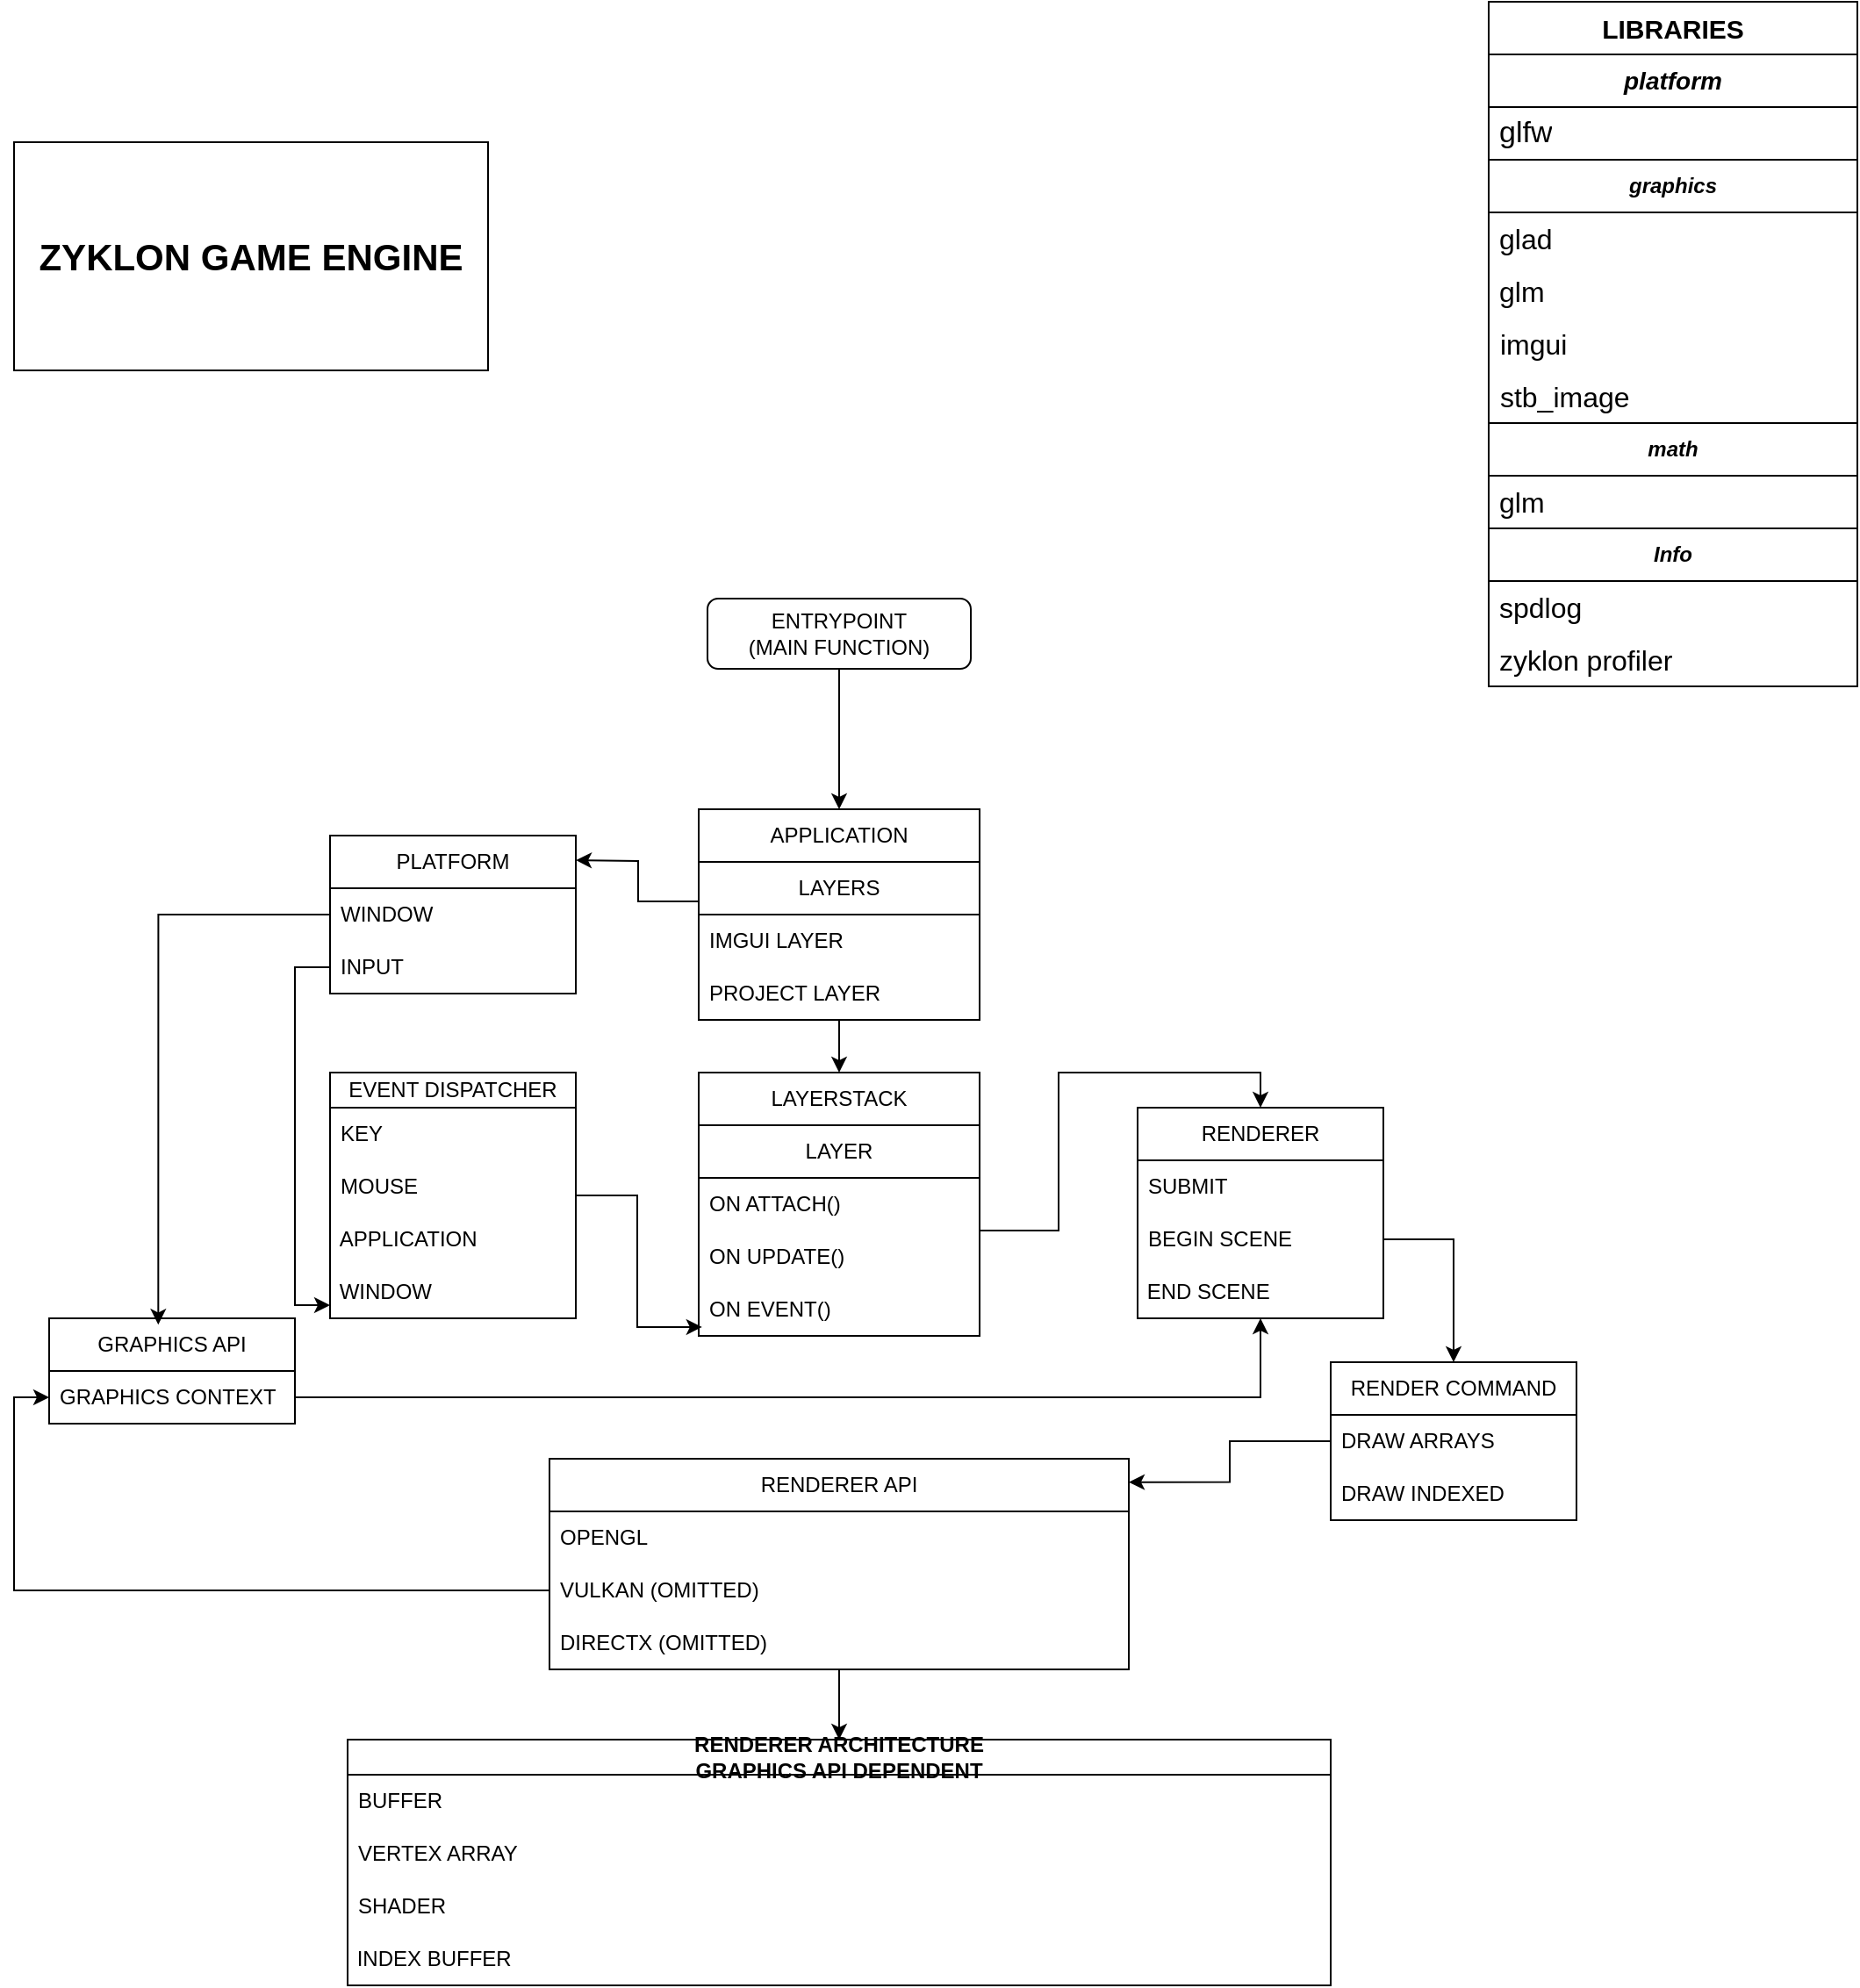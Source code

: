 <mxfile version="24.7.8">
  <diagram name="Page-1" id="9f46799a-70d6-7492-0946-bef42562c5a5">
    <mxGraphModel dx="1373" dy="1885" grid="1" gridSize="10" guides="1" tooltips="1" connect="1" arrows="1" fold="1" page="1" pageScale="1" pageWidth="1100" pageHeight="850" background="none" math="0" shadow="0">
      <root>
        <mxCell id="0" />
        <mxCell id="1" parent="0" />
        <mxCell id="1HcElYViuS3CACR91JE5-3" value="LAYERSTACK" style="swimlane;fontStyle=0;childLayout=stackLayout;horizontal=1;startSize=30;horizontalStack=0;resizeParent=1;resizeParentMax=0;resizeLast=0;collapsible=1;marginBottom=0;whiteSpace=wrap;html=1;" vertex="1" parent="1">
          <mxGeometry x="410" y="170" width="160" height="150" as="geometry" />
        </mxCell>
        <mxCell id="1HcElYViuS3CACR91JE5-22" value="LAYER" style="swimlane;fontStyle=0;childLayout=stackLayout;horizontal=1;startSize=30;horizontalStack=0;resizeParent=1;resizeParentMax=0;resizeLast=0;collapsible=1;marginBottom=0;whiteSpace=wrap;html=1;" vertex="1" parent="1HcElYViuS3CACR91JE5-3">
          <mxGeometry y="30" width="160" height="120" as="geometry" />
        </mxCell>
        <mxCell id="1HcElYViuS3CACR91JE5-23" value="ON ATTACH()" style="text;strokeColor=none;fillColor=none;align=left;verticalAlign=middle;spacingLeft=4;spacingRight=4;overflow=hidden;points=[[0,0.5],[1,0.5]];portConstraint=eastwest;rotatable=0;whiteSpace=wrap;html=1;" vertex="1" parent="1HcElYViuS3CACR91JE5-22">
          <mxGeometry y="30" width="160" height="30" as="geometry" />
        </mxCell>
        <mxCell id="1HcElYViuS3CACR91JE5-24" value="ON UPDATE()" style="text;strokeColor=none;fillColor=none;align=left;verticalAlign=middle;spacingLeft=4;spacingRight=4;overflow=hidden;points=[[0,0.5],[1,0.5]];portConstraint=eastwest;rotatable=0;whiteSpace=wrap;html=1;" vertex="1" parent="1HcElYViuS3CACR91JE5-22">
          <mxGeometry y="60" width="160" height="30" as="geometry" />
        </mxCell>
        <mxCell id="1HcElYViuS3CACR91JE5-25" value="ON EVENT()" style="text;strokeColor=none;fillColor=none;align=left;verticalAlign=middle;spacingLeft=4;spacingRight=4;overflow=hidden;points=[[0,0.5],[1,0.5]];portConstraint=eastwest;rotatable=0;whiteSpace=wrap;html=1;" vertex="1" parent="1HcElYViuS3CACR91JE5-22">
          <mxGeometry y="90" width="160" height="30" as="geometry" />
        </mxCell>
        <mxCell id="1HcElYViuS3CACR91JE5-7" value="ZYKLON GAME ENGINE" style="rounded=0;whiteSpace=wrap;html=1;fontSize=21;fontStyle=1" vertex="1" parent="1">
          <mxGeometry x="20" y="-360" width="270" height="130" as="geometry" />
        </mxCell>
        <mxCell id="1HcElYViuS3CACR91JE5-16" value="APPLICATION" style="swimlane;fontStyle=0;childLayout=stackLayout;horizontal=1;startSize=30;horizontalStack=0;resizeParent=1;resizeParentMax=0;resizeLast=0;collapsible=1;marginBottom=0;whiteSpace=wrap;html=1;" vertex="1" parent="1">
          <mxGeometry x="410" y="20" width="160" height="120" as="geometry" />
        </mxCell>
        <mxCell id="1HcElYViuS3CACR91JE5-122" value="LAYERS" style="swimlane;fontStyle=0;childLayout=stackLayout;horizontal=1;startSize=30;horizontalStack=0;resizeParent=1;resizeParentMax=0;resizeLast=0;collapsible=1;marginBottom=0;whiteSpace=wrap;html=1;" vertex="1" parent="1HcElYViuS3CACR91JE5-16">
          <mxGeometry y="30" width="160" height="90" as="geometry" />
        </mxCell>
        <mxCell id="1HcElYViuS3CACR91JE5-123" value="IMGUI LAYER" style="text;strokeColor=none;fillColor=none;align=left;verticalAlign=middle;spacingLeft=4;spacingRight=4;overflow=hidden;points=[[0,0.5],[1,0.5]];portConstraint=eastwest;rotatable=0;whiteSpace=wrap;html=1;" vertex="1" parent="1HcElYViuS3CACR91JE5-122">
          <mxGeometry y="30" width="160" height="30" as="geometry" />
        </mxCell>
        <mxCell id="1HcElYViuS3CACR91JE5-124" value="PROJECT LAYER" style="text;strokeColor=none;fillColor=none;align=left;verticalAlign=middle;spacingLeft=4;spacingRight=4;overflow=hidden;points=[[0,0.5],[1,0.5]];portConstraint=eastwest;rotatable=0;whiteSpace=wrap;html=1;" vertex="1" parent="1HcElYViuS3CACR91JE5-122">
          <mxGeometry y="60" width="160" height="30" as="geometry" />
        </mxCell>
        <mxCell id="1HcElYViuS3CACR91JE5-49" style="edgeStyle=orthogonalEdgeStyle;rounded=0;orthogonalLoop=1;jettySize=auto;html=1;entryX=0.5;entryY=0;entryDx=0;entryDy=0;" edge="1" parent="1" source="1HcElYViuS3CACR91JE5-42" target="1HcElYViuS3CACR91JE5-16">
          <mxGeometry relative="1" as="geometry" />
        </mxCell>
        <mxCell id="1HcElYViuS3CACR91JE5-42" value="ENTRYPOINT&lt;div&gt;(MAIN FUNCTION)&lt;/div&gt;" style="rounded=1;whiteSpace=wrap;html=1;" vertex="1" parent="1">
          <mxGeometry x="415" y="-100" width="150" height="40" as="geometry" />
        </mxCell>
        <mxCell id="1HcElYViuS3CACR91JE5-50" value="&lt;b style=&quot;font-size: 15px;&quot;&gt;LIBRARIES&lt;/b&gt;" style="swimlane;fontStyle=0;childLayout=stackLayout;horizontal=1;startSize=30;horizontalStack=0;resizeParent=1;resizeParentMax=0;resizeLast=0;collapsible=1;marginBottom=0;whiteSpace=wrap;html=1;fontSize=15;" vertex="1" parent="1">
          <mxGeometry x="860" y="-440" width="210" height="390" as="geometry" />
        </mxCell>
        <mxCell id="1HcElYViuS3CACR91JE5-77" value="platform" style="swimlane;fontStyle=3;childLayout=stackLayout;horizontal=1;startSize=30;horizontalStack=0;resizeParent=1;resizeParentMax=0;resizeLast=0;collapsible=1;marginBottom=0;whiteSpace=wrap;html=1;fontSize=14;" vertex="1" parent="1HcElYViuS3CACR91JE5-50">
          <mxGeometry y="30" width="210" height="60" as="geometry" />
        </mxCell>
        <mxCell id="1HcElYViuS3CACR91JE5-78" value="glfw" style="text;strokeColor=none;fillColor=none;align=left;verticalAlign=middle;spacingLeft=4;spacingRight=4;overflow=hidden;points=[[0,0.5],[1,0.5]];portConstraint=eastwest;rotatable=0;whiteSpace=wrap;html=1;fontSize=17;" vertex="1" parent="1HcElYViuS3CACR91JE5-77">
          <mxGeometry y="30" width="210" height="30" as="geometry" />
        </mxCell>
        <mxCell id="1HcElYViuS3CACR91JE5-65" value="graphics" style="swimlane;fontStyle=3;childLayout=stackLayout;horizontal=1;startSize=30;horizontalStack=0;resizeParent=1;resizeParentMax=0;resizeLast=0;collapsible=1;marginBottom=0;whiteSpace=wrap;html=1;" vertex="1" parent="1HcElYViuS3CACR91JE5-50">
          <mxGeometry y="90" width="210" height="210" as="geometry">
            <mxRectangle y="30" width="140" height="30" as="alternateBounds" />
          </mxGeometry>
        </mxCell>
        <mxCell id="1HcElYViuS3CACR91JE5-67" value="glad" style="text;strokeColor=none;fillColor=none;align=left;verticalAlign=middle;spacingLeft=4;spacingRight=4;overflow=hidden;points=[[0,0.5],[1,0.5]];portConstraint=eastwest;rotatable=0;whiteSpace=wrap;html=1;fontSize=16;" vertex="1" parent="1HcElYViuS3CACR91JE5-65">
          <mxGeometry y="30" width="210" height="30" as="geometry" />
        </mxCell>
        <mxCell id="1HcElYViuS3CACR91JE5-66" value="glm" style="text;strokeColor=none;fillColor=none;align=left;verticalAlign=middle;spacingLeft=4;spacingRight=4;overflow=hidden;points=[[0,0.5],[1,0.5]];portConstraint=eastwest;rotatable=0;whiteSpace=wrap;html=1;fontSize=16;" vertex="1" parent="1HcElYViuS3CACR91JE5-65">
          <mxGeometry y="60" width="210" height="30" as="geometry" />
        </mxCell>
        <mxCell id="1HcElYViuS3CACR91JE5-194" value="&amp;nbsp;imgui" style="text;html=1;align=left;verticalAlign=middle;whiteSpace=wrap;rounded=0;fontSize=16;" vertex="1" parent="1HcElYViuS3CACR91JE5-65">
          <mxGeometry y="90" width="210" height="30" as="geometry" />
        </mxCell>
        <mxCell id="1HcElYViuS3CACR91JE5-81" value="&amp;nbsp;stb_image" style="text;html=1;align=left;verticalAlign=middle;whiteSpace=wrap;rounded=0;fontSize=16;" vertex="1" parent="1HcElYViuS3CACR91JE5-65">
          <mxGeometry y="120" width="210" height="30" as="geometry" />
        </mxCell>
        <mxCell id="1HcElYViuS3CACR91JE5-73" value="math" style="swimlane;fontStyle=3;childLayout=stackLayout;horizontal=1;startSize=30;horizontalStack=0;resizeParent=1;resizeParentMax=0;resizeLast=0;collapsible=1;marginBottom=0;whiteSpace=wrap;html=1;" vertex="1" parent="1HcElYViuS3CACR91JE5-65">
          <mxGeometry y="150" width="210" height="60" as="geometry">
            <mxRectangle y="30" width="140" height="30" as="alternateBounds" />
          </mxGeometry>
        </mxCell>
        <mxCell id="1HcElYViuS3CACR91JE5-74" value="glm" style="text;strokeColor=none;fillColor=none;align=left;verticalAlign=middle;spacingLeft=4;spacingRight=4;overflow=hidden;points=[[0,0.5],[1,0.5]];portConstraint=eastwest;rotatable=0;whiteSpace=wrap;html=1;fontSize=16;" vertex="1" parent="1HcElYViuS3CACR91JE5-73">
          <mxGeometry y="30" width="210" height="30" as="geometry" />
        </mxCell>
        <mxCell id="1HcElYViuS3CACR91JE5-57" value="Info" style="swimlane;fontStyle=3;childLayout=stackLayout;horizontal=1;startSize=30;horizontalStack=0;resizeParent=1;resizeParentMax=0;resizeLast=0;collapsible=1;marginBottom=0;whiteSpace=wrap;html=1;" vertex="1" parent="1HcElYViuS3CACR91JE5-50">
          <mxGeometry y="300" width="210" height="90" as="geometry" />
        </mxCell>
        <mxCell id="1HcElYViuS3CACR91JE5-63" value="spdlog" style="text;strokeColor=none;fillColor=none;align=left;verticalAlign=middle;spacingLeft=4;spacingRight=4;overflow=hidden;points=[[0,0.5],[1,0.5]];portConstraint=eastwest;rotatable=0;whiteSpace=wrap;html=1;fontSize=16;" vertex="1" parent="1HcElYViuS3CACR91JE5-57">
          <mxGeometry y="30" width="210" height="30" as="geometry" />
        </mxCell>
        <mxCell id="1HcElYViuS3CACR91JE5-64" value="zyklon profiler" style="text;strokeColor=none;fillColor=none;align=left;verticalAlign=middle;spacingLeft=4;spacingRight=4;overflow=hidden;points=[[0,0.5],[1,0.5]];portConstraint=eastwest;rotatable=0;whiteSpace=wrap;html=1;fontSize=16;" vertex="1" parent="1HcElYViuS3CACR91JE5-57">
          <mxGeometry y="60" width="210" height="30" as="geometry" />
        </mxCell>
        <mxCell id="1HcElYViuS3CACR91JE5-85" value="PLATFORM" style="swimlane;fontStyle=0;childLayout=stackLayout;horizontal=1;startSize=30;horizontalStack=0;resizeParent=1;resizeParentMax=0;resizeLast=0;collapsible=1;marginBottom=0;whiteSpace=wrap;html=1;" vertex="1" parent="1">
          <mxGeometry x="200" y="35" width="140" height="90" as="geometry" />
        </mxCell>
        <mxCell id="1HcElYViuS3CACR91JE5-86" value="WINDOW" style="text;strokeColor=none;fillColor=none;align=left;verticalAlign=middle;spacingLeft=4;spacingRight=4;overflow=hidden;points=[[0,0.5],[1,0.5]];portConstraint=eastwest;rotatable=0;whiteSpace=wrap;html=1;" vertex="1" parent="1HcElYViuS3CACR91JE5-85">
          <mxGeometry y="30" width="140" height="30" as="geometry" />
        </mxCell>
        <mxCell id="1HcElYViuS3CACR91JE5-87" value="INPUT" style="text;strokeColor=none;fillColor=none;align=left;verticalAlign=middle;spacingLeft=4;spacingRight=4;overflow=hidden;points=[[0,0.5],[1,0.5]];portConstraint=eastwest;rotatable=0;whiteSpace=wrap;html=1;" vertex="1" parent="1HcElYViuS3CACR91JE5-85">
          <mxGeometry y="60" width="140" height="30" as="geometry" />
        </mxCell>
        <mxCell id="1HcElYViuS3CACR91JE5-93" value="EVENT DISPATCHER" style="swimlane;fontStyle=0;childLayout=stackLayout;horizontal=1;startSize=20;horizontalStack=0;resizeParent=1;resizeParentMax=0;resizeLast=0;collapsible=1;marginBottom=0;whiteSpace=wrap;html=1;" vertex="1" parent="1">
          <mxGeometry x="200" y="170" width="140" height="140" as="geometry" />
        </mxCell>
        <mxCell id="1HcElYViuS3CACR91JE5-94" value="KEY" style="text;strokeColor=none;fillColor=none;align=left;verticalAlign=middle;spacingLeft=4;spacingRight=4;overflow=hidden;points=[[0,0.5],[1,0.5]];portConstraint=eastwest;rotatable=0;whiteSpace=wrap;html=1;" vertex="1" parent="1HcElYViuS3CACR91JE5-93">
          <mxGeometry y="20" width="140" height="30" as="geometry" />
        </mxCell>
        <mxCell id="1HcElYViuS3CACR91JE5-95" value="MOUSE" style="text;strokeColor=none;fillColor=none;align=left;verticalAlign=middle;spacingLeft=4;spacingRight=4;overflow=hidden;points=[[0,0.5],[1,0.5]];portConstraint=eastwest;rotatable=0;whiteSpace=wrap;html=1;" vertex="1" parent="1HcElYViuS3CACR91JE5-93">
          <mxGeometry y="50" width="140" height="30" as="geometry" />
        </mxCell>
        <mxCell id="1HcElYViuS3CACR91JE5-140" value="&amp;nbsp;APPLICATION" style="text;html=1;align=left;verticalAlign=middle;whiteSpace=wrap;rounded=0;" vertex="1" parent="1HcElYViuS3CACR91JE5-93">
          <mxGeometry y="80" width="140" height="30" as="geometry" />
        </mxCell>
        <mxCell id="1HcElYViuS3CACR91JE5-141" value="&amp;nbsp;WINDOW" style="text;html=1;align=left;verticalAlign=middle;whiteSpace=wrap;rounded=0;" vertex="1" parent="1HcElYViuS3CACR91JE5-93">
          <mxGeometry y="110" width="140" height="30" as="geometry" />
        </mxCell>
        <mxCell id="1HcElYViuS3CACR91JE5-111" value="GRAPHICS API" style="swimlane;fontStyle=0;childLayout=stackLayout;horizontal=1;startSize=30;horizontalStack=0;resizeParent=1;resizeParentMax=0;resizeLast=0;collapsible=1;marginBottom=0;whiteSpace=wrap;html=1;" vertex="1" parent="1">
          <mxGeometry x="40" y="310" width="140" height="60" as="geometry" />
        </mxCell>
        <mxCell id="1HcElYViuS3CACR91JE5-113" value="GRAPHICS CONTEXT" style="text;strokeColor=none;fillColor=none;align=left;verticalAlign=middle;spacingLeft=4;spacingRight=4;overflow=hidden;points=[[0,0.5],[1,0.5]];portConstraint=eastwest;rotatable=0;whiteSpace=wrap;html=1;" vertex="1" parent="1HcElYViuS3CACR91JE5-111">
          <mxGeometry y="30" width="140" height="30" as="geometry" />
        </mxCell>
        <mxCell id="1HcElYViuS3CACR91JE5-117" value="RENDERER" style="swimlane;fontStyle=0;childLayout=stackLayout;horizontal=1;startSize=30;horizontalStack=0;resizeParent=1;resizeParentMax=0;resizeLast=0;collapsible=1;marginBottom=0;whiteSpace=wrap;html=1;" vertex="1" parent="1">
          <mxGeometry x="660" y="190" width="140" height="120" as="geometry" />
        </mxCell>
        <mxCell id="1HcElYViuS3CACR91JE5-119" value="SUBMIT" style="text;strokeColor=none;fillColor=none;align=left;verticalAlign=middle;spacingLeft=4;spacingRight=4;overflow=hidden;points=[[0,0.5],[1,0.5]];portConstraint=eastwest;rotatable=0;whiteSpace=wrap;html=1;" vertex="1" parent="1HcElYViuS3CACR91JE5-117">
          <mxGeometry y="30" width="140" height="30" as="geometry" />
        </mxCell>
        <mxCell id="1HcElYViuS3CACR91JE5-118" value="BEGIN SCENE" style="text;strokeColor=none;fillColor=none;align=left;verticalAlign=middle;spacingLeft=4;spacingRight=4;overflow=hidden;points=[[0,0.5],[1,0.5]];portConstraint=eastwest;rotatable=0;whiteSpace=wrap;html=1;" vertex="1" parent="1HcElYViuS3CACR91JE5-117">
          <mxGeometry y="60" width="140" height="30" as="geometry" />
        </mxCell>
        <mxCell id="1HcElYViuS3CACR91JE5-180" value="&amp;nbsp;END SCENE" style="text;html=1;align=left;verticalAlign=middle;whiteSpace=wrap;rounded=0;" vertex="1" parent="1HcElYViuS3CACR91JE5-117">
          <mxGeometry y="90" width="140" height="30" as="geometry" />
        </mxCell>
        <mxCell id="1HcElYViuS3CACR91JE5-189" style="edgeStyle=orthogonalEdgeStyle;rounded=0;orthogonalLoop=1;jettySize=auto;html=1;entryX=0.5;entryY=0;entryDx=0;entryDy=0;" edge="1" parent="1" source="1HcElYViuS3CACR91JE5-142" target="1HcElYViuS3CACR91JE5-176">
          <mxGeometry relative="1" as="geometry" />
        </mxCell>
        <mxCell id="1HcElYViuS3CACR91JE5-142" value="RENDERER API" style="swimlane;fontStyle=0;childLayout=stackLayout;horizontal=1;startSize=30;horizontalStack=0;resizeParent=1;resizeParentMax=0;resizeLast=0;collapsible=1;marginBottom=0;whiteSpace=wrap;html=1;" vertex="1" parent="1">
          <mxGeometry x="325" y="390" width="330" height="120" as="geometry" />
        </mxCell>
        <mxCell id="1HcElYViuS3CACR91JE5-143" value="OPENGL" style="text;strokeColor=none;fillColor=none;align=left;verticalAlign=middle;spacingLeft=4;spacingRight=4;overflow=hidden;points=[[0,0.5],[1,0.5]];portConstraint=eastwest;rotatable=0;whiteSpace=wrap;html=1;" vertex="1" parent="1HcElYViuS3CACR91JE5-142">
          <mxGeometry y="30" width="330" height="30" as="geometry" />
        </mxCell>
        <mxCell id="1HcElYViuS3CACR91JE5-144" value="VULKAN (OMITTED)" style="text;strokeColor=none;fillColor=none;align=left;verticalAlign=middle;spacingLeft=4;spacingRight=4;overflow=hidden;points=[[0,0.5],[1,0.5]];portConstraint=eastwest;rotatable=0;whiteSpace=wrap;html=1;" vertex="1" parent="1HcElYViuS3CACR91JE5-142">
          <mxGeometry y="60" width="330" height="30" as="geometry" />
        </mxCell>
        <mxCell id="1HcElYViuS3CACR91JE5-145" value="DIRECTX (OMITTED)" style="text;strokeColor=none;fillColor=none;align=left;verticalAlign=middle;spacingLeft=4;spacingRight=4;overflow=hidden;points=[[0,0.5],[1,0.5]];portConstraint=eastwest;rotatable=0;whiteSpace=wrap;html=1;" vertex="1" parent="1HcElYViuS3CACR91JE5-142">
          <mxGeometry y="90" width="330" height="30" as="geometry" />
        </mxCell>
        <mxCell id="1HcElYViuS3CACR91JE5-146" value="RENDER COMMAND" style="swimlane;fontStyle=0;childLayout=stackLayout;horizontal=1;startSize=30;horizontalStack=0;resizeParent=1;resizeParentMax=0;resizeLast=0;collapsible=1;marginBottom=0;whiteSpace=wrap;html=1;" vertex="1" parent="1">
          <mxGeometry x="770" y="335" width="140" height="90" as="geometry" />
        </mxCell>
        <mxCell id="1HcElYViuS3CACR91JE5-147" value="DRAW ARRAYS" style="text;strokeColor=none;fillColor=none;align=left;verticalAlign=middle;spacingLeft=4;spacingRight=4;overflow=hidden;points=[[0,0.5],[1,0.5]];portConstraint=eastwest;rotatable=0;whiteSpace=wrap;html=1;" vertex="1" parent="1HcElYViuS3CACR91JE5-146">
          <mxGeometry y="30" width="140" height="30" as="geometry" />
        </mxCell>
        <mxCell id="1HcElYViuS3CACR91JE5-148" value="DRAW INDEXED" style="text;strokeColor=none;fillColor=none;align=left;verticalAlign=middle;spacingLeft=4;spacingRight=4;overflow=hidden;points=[[0,0.5],[1,0.5]];portConstraint=eastwest;rotatable=0;whiteSpace=wrap;html=1;" vertex="1" parent="1HcElYViuS3CACR91JE5-146">
          <mxGeometry y="60" width="140" height="30" as="geometry" />
        </mxCell>
        <mxCell id="1HcElYViuS3CACR91JE5-165" style="edgeStyle=orthogonalEdgeStyle;rounded=0;orthogonalLoop=1;jettySize=auto;html=1;entryX=0.5;entryY=0;entryDx=0;entryDy=0;" edge="1" parent="1" source="1HcElYViuS3CACR91JE5-122" target="1HcElYViuS3CACR91JE5-3">
          <mxGeometry relative="1" as="geometry" />
        </mxCell>
        <mxCell id="1HcElYViuS3CACR91JE5-172" style="edgeStyle=orthogonalEdgeStyle;rounded=0;orthogonalLoop=1;jettySize=auto;html=1;exitX=0;exitY=0.25;exitDx=0;exitDy=0;" edge="1" parent="1" source="1HcElYViuS3CACR91JE5-122">
          <mxGeometry relative="1" as="geometry">
            <mxPoint x="340" y="49" as="targetPoint" />
          </mxGeometry>
        </mxCell>
        <mxCell id="1HcElYViuS3CACR91JE5-174" style="edgeStyle=orthogonalEdgeStyle;rounded=0;orthogonalLoop=1;jettySize=auto;html=1;entryX=0.444;entryY=0.061;entryDx=0;entryDy=0;entryPerimeter=0;" edge="1" parent="1" source="1HcElYViuS3CACR91JE5-86" target="1HcElYViuS3CACR91JE5-111">
          <mxGeometry relative="1" as="geometry" />
        </mxCell>
        <mxCell id="1HcElYViuS3CACR91JE5-176" value="&lt;b&gt;RENDERER ARCHITECTURE&lt;/b&gt;&lt;div style=&quot;line-height: 120%;&quot;&gt;&lt;b&gt;GRAPHICS API DEPENDENT&lt;/b&gt;&lt;/div&gt;" style="swimlane;fontStyle=0;childLayout=stackLayout;horizontal=1;startSize=20;horizontalStack=0;resizeParent=1;resizeParentMax=0;resizeLast=0;collapsible=1;marginBottom=0;whiteSpace=wrap;html=1;" vertex="1" parent="1">
          <mxGeometry x="210" y="550" width="560" height="140" as="geometry" />
        </mxCell>
        <mxCell id="1HcElYViuS3CACR91JE5-177" value="BUFFER" style="text;strokeColor=none;fillColor=none;align=left;verticalAlign=middle;spacingLeft=4;spacingRight=4;overflow=hidden;points=[[0,0.5],[1,0.5]];portConstraint=eastwest;rotatable=0;whiteSpace=wrap;html=1;" vertex="1" parent="1HcElYViuS3CACR91JE5-176">
          <mxGeometry y="20" width="560" height="30" as="geometry" />
        </mxCell>
        <mxCell id="1HcElYViuS3CACR91JE5-178" value="VERTEX ARRAY" style="text;strokeColor=none;fillColor=none;align=left;verticalAlign=middle;spacingLeft=4;spacingRight=4;overflow=hidden;points=[[0,0.5],[1,0.5]];portConstraint=eastwest;rotatable=0;whiteSpace=wrap;html=1;" vertex="1" parent="1HcElYViuS3CACR91JE5-176">
          <mxGeometry y="50" width="560" height="30" as="geometry" />
        </mxCell>
        <mxCell id="1HcElYViuS3CACR91JE5-179" value="SHADER" style="text;strokeColor=none;fillColor=none;align=left;verticalAlign=middle;spacingLeft=4;spacingRight=4;overflow=hidden;points=[[0,0.5],[1,0.5]];portConstraint=eastwest;rotatable=0;whiteSpace=wrap;html=1;" vertex="1" parent="1HcElYViuS3CACR91JE5-176">
          <mxGeometry y="80" width="560" height="30" as="geometry" />
        </mxCell>
        <mxCell id="1HcElYViuS3CACR91JE5-191" value="&amp;nbsp;INDEX BUFFER" style="text;html=1;align=left;verticalAlign=middle;whiteSpace=wrap;rounded=0;" vertex="1" parent="1HcElYViuS3CACR91JE5-176">
          <mxGeometry y="110" width="560" height="30" as="geometry" />
        </mxCell>
        <mxCell id="1HcElYViuS3CACR91JE5-184" style="edgeStyle=orthogonalEdgeStyle;rounded=0;orthogonalLoop=1;jettySize=auto;html=1;" edge="1" parent="1" source="1HcElYViuS3CACR91JE5-113" target="1HcElYViuS3CACR91JE5-117">
          <mxGeometry relative="1" as="geometry" />
        </mxCell>
        <mxCell id="1HcElYViuS3CACR91JE5-185" style="edgeStyle=orthogonalEdgeStyle;rounded=0;orthogonalLoop=1;jettySize=auto;html=1;entryX=0.5;entryY=0;entryDx=0;entryDy=0;" edge="1" parent="1" source="1HcElYViuS3CACR91JE5-118" target="1HcElYViuS3CACR91JE5-146">
          <mxGeometry relative="1" as="geometry" />
        </mxCell>
        <mxCell id="1HcElYViuS3CACR91JE5-187" style="edgeStyle=orthogonalEdgeStyle;rounded=0;orthogonalLoop=1;jettySize=auto;html=1;entryX=1;entryY=0.111;entryDx=0;entryDy=0;entryPerimeter=0;" edge="1" parent="1" source="1HcElYViuS3CACR91JE5-146" target="1HcElYViuS3CACR91JE5-142">
          <mxGeometry relative="1" as="geometry" />
        </mxCell>
        <mxCell id="1HcElYViuS3CACR91JE5-190" style="edgeStyle=orthogonalEdgeStyle;rounded=0;orthogonalLoop=1;jettySize=auto;html=1;entryX=0.5;entryY=0;entryDx=0;entryDy=0;" edge="1" parent="1" source="1HcElYViuS3CACR91JE5-22" target="1HcElYViuS3CACR91JE5-117">
          <mxGeometry relative="1" as="geometry" />
        </mxCell>
        <mxCell id="1HcElYViuS3CACR91JE5-192" style="edgeStyle=orthogonalEdgeStyle;rounded=0;orthogonalLoop=1;jettySize=auto;html=1;entryX=0;entryY=0.5;entryDx=0;entryDy=0;" edge="1" parent="1" source="1HcElYViuS3CACR91JE5-144" target="1HcElYViuS3CACR91JE5-113">
          <mxGeometry relative="1" as="geometry" />
        </mxCell>
        <mxCell id="1HcElYViuS3CACR91JE5-200" style="edgeStyle=orthogonalEdgeStyle;rounded=0;orthogonalLoop=1;jettySize=auto;html=1;entryX=0.012;entryY=0.833;entryDx=0;entryDy=0;entryPerimeter=0;" edge="1" parent="1" source="1HcElYViuS3CACR91JE5-93" target="1HcElYViuS3CACR91JE5-25">
          <mxGeometry relative="1" as="geometry" />
        </mxCell>
        <mxCell id="1HcElYViuS3CACR91JE5-201" style="edgeStyle=orthogonalEdgeStyle;rounded=0;orthogonalLoop=1;jettySize=auto;html=1;entryX=0;entryY=0.75;entryDx=0;entryDy=0;" edge="1" parent="1" source="1HcElYViuS3CACR91JE5-87" target="1HcElYViuS3CACR91JE5-141">
          <mxGeometry relative="1" as="geometry" />
        </mxCell>
      </root>
    </mxGraphModel>
  </diagram>
</mxfile>

